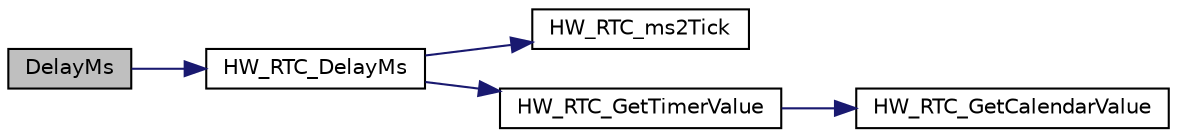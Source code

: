 digraph "DelayMs"
{
  edge [fontname="Helvetica",fontsize="10",labelfontname="Helvetica",labelfontsize="10"];
  node [fontname="Helvetica",fontsize="10",shape=record];
  rankdir="LR";
  Node8 [label="DelayMs",height=0.2,width=0.4,color="black", fillcolor="grey75", style="filled", fontcolor="black"];
  Node8 -> Node9 [color="midnightblue",fontsize="10",style="solid",fontname="Helvetica"];
  Node9 [label="HW_RTC_DelayMs",height=0.2,width=0.4,color="black", fillcolor="white", style="filled",URL="$group___lory_s_d_k___r_t_c___functions.html#gadad8cbf36cbe8a65bc1c70109146e307",tooltip="a delay of delay ms by polling RTC "];
  Node9 -> Node10 [color="midnightblue",fontsize="10",style="solid",fontname="Helvetica"];
  Node10 [label="HW_RTC_ms2Tick",height=0.2,width=0.4,color="black", fillcolor="white", style="filled",URL="$group___lory_s_d_k___r_t_c___functions.html#gab105bfcf0c8b346a1b20b158b8f8a86e",tooltip="converts time in ms to time in ticks "];
  Node9 -> Node11 [color="midnightblue",fontsize="10",style="solid",fontname="Helvetica"];
  Node11 [label="HW_RTC_GetTimerValue",height=0.2,width=0.4,color="black", fillcolor="white", style="filled",URL="$group___lory_s_d_k___r_t_c___functions.html#gad0d80bf1ac3a9704f4b4b9d672f38daa",tooltip="Get the RTC timer value "];
  Node11 -> Node12 [color="midnightblue",fontsize="10",style="solid",fontname="Helvetica"];
  Node12 [label="HW_RTC_GetCalendarValue",height=0.2,width=0.4,color="black", fillcolor="white", style="filled",URL="$group___lory_s_d_k___r_t_c___functions.html#gaf81b8dc866a5c7b125355b55e3953387",tooltip="get current time from calendar in ticks "];
}
